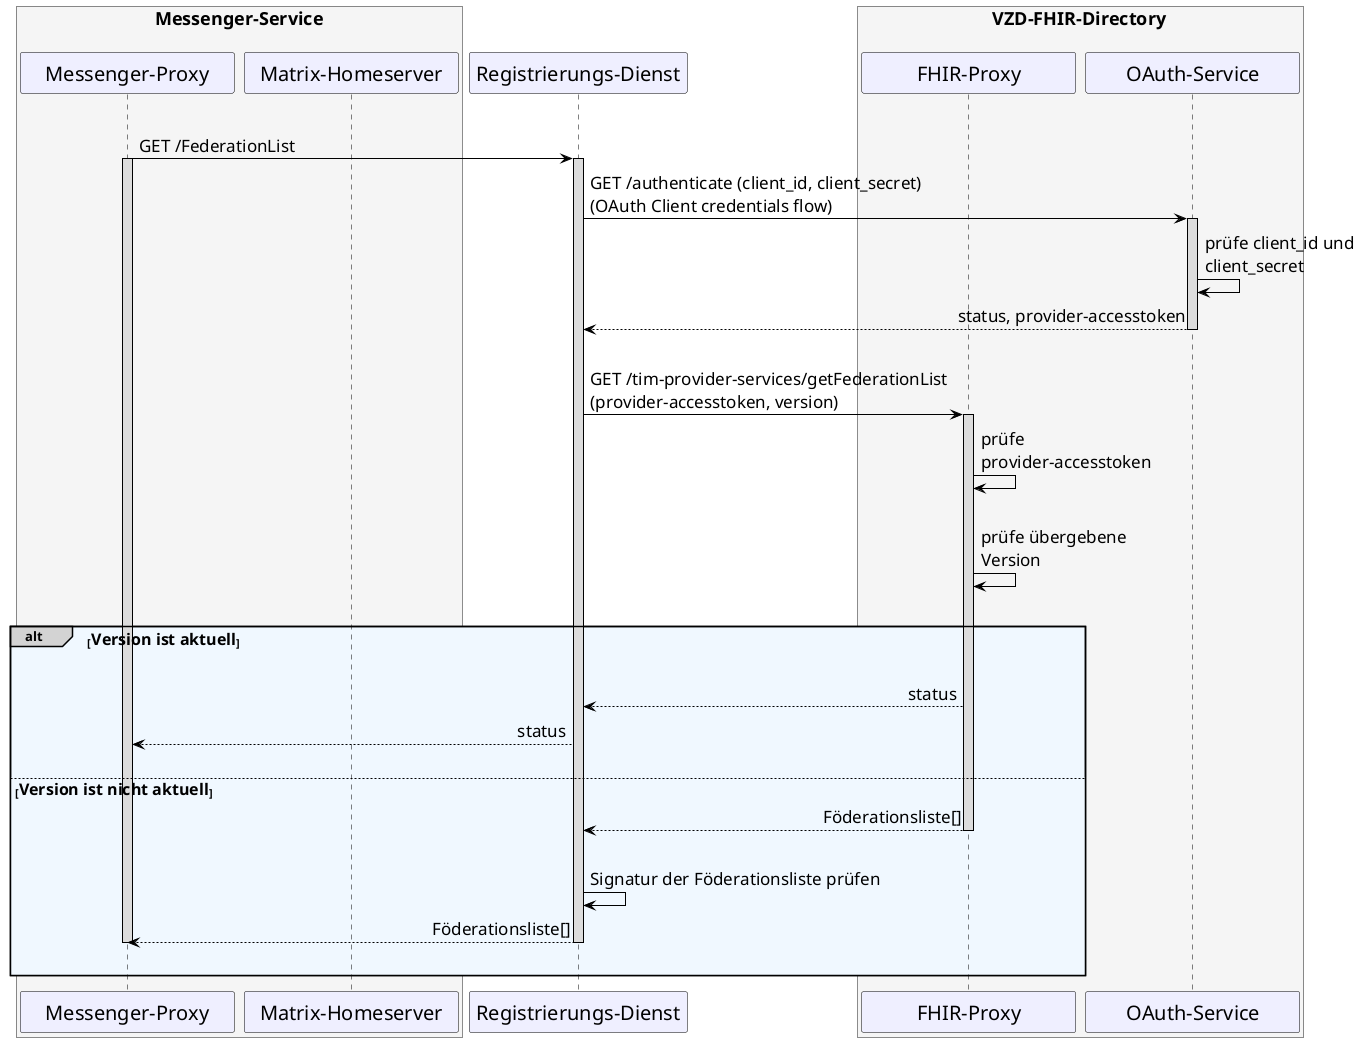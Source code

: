 /' 
# TI-Messenger 1.1
# TI-Messenger-Dienst
# UC - 10064
# Sequence Diagram
# Name: Föderationszugehörigkeit eines Messenger-Service prüfen
'/

@startuml
skinparam sequenceMessageAlign direction
skinparam minClassWidth 200
skinparam BoxPadding 1
skinparam sequenceReferenceHeaderBackgroundColor palegreen
scale max 2048 width

skinparam sequence {
ArrowColor black
ArrowFontSize 17
ActorBorderColor black
LifeLineBorderColor black
LifeLineBackgroundColor Gainsboro

ParticipantBorderColor Motivation
ParticipantBackgroundColor Motivation
ParticipantFontName Impact
ParticipantFontSize 20
ParticipantFontColor black
ParticipantBorderColor Black
ParticipantBackgroundColor MOTIVATION

ActorBackgroundColor Gainsboro
ActorFontColor black
ActorFontSize 20
ActorFontName Aapex
}
    box <size:18>Messenger-Service\n #WhiteSmoke
    participant MP as "Messenger-Proxy"
    participant MH as "Matrix-Homeserver"
    end box
    participant RD as "Registrierungs-Dienst"
    box <size:18>VZD-FHIR-Directory</size> #WhiteSmoke
      participant FP as "FHIR-Proxy"
      participant AS as "OAuth-Service"
    end box

  |||
  MP->RD: GET /FederationList 
    Activate MP
    Activate RD

  RD->AS: GET /authenticate (client_id, client_secret) \n(OAuth Client credentials flow)
    Activate AS
  AS->AS: prüfe client_id und \nclient_secret
  AS-->RD: status, provider-accesstoken 
    Deactivate AS  

  |||
  RD->FP: GET /tim-provider-services/getFederationList \n(provider-accesstoken, version)
    Activate FP
  FP->FP: prüfe \nprovider-accesstoken
  |||
  FP->FP: prüfe übergebene \nVersion

|||
alt#LightGrey #AliceBlue <size:16>Version ist aktuell</size>
|||    

    FP-->RD: status
    RD-->MP: status
    |||
    
    else <size:16>Version ist nicht aktuell</size>
       FP-->RD: Föderationsliste[]
        Deactivate FP
       |||
      RD->RD: Signatur der Föderationsliste prüfen
      RD-->MP: Föderationsliste[]
        Deactivate RD
        deactivate MP
    |||
end
@enduml
